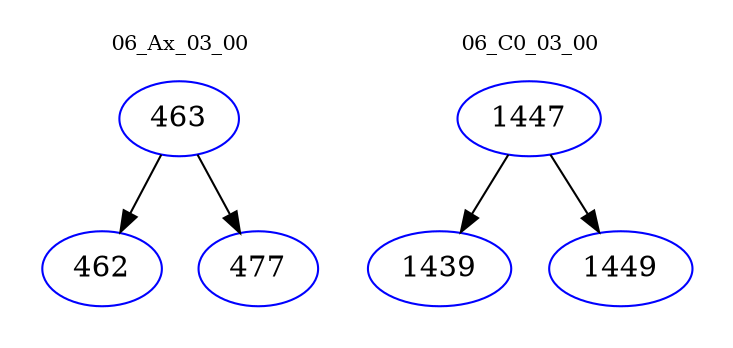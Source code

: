 digraph{
subgraph cluster_0 {
color = white
label = "06_Ax_03_00";
fontsize=10;
T0_463 [label="463", color="blue"]
T0_463 -> T0_462 [color="black"]
T0_462 [label="462", color="blue"]
T0_463 -> T0_477 [color="black"]
T0_477 [label="477", color="blue"]
}
subgraph cluster_1 {
color = white
label = "06_C0_03_00";
fontsize=10;
T1_1447 [label="1447", color="blue"]
T1_1447 -> T1_1439 [color="black"]
T1_1439 [label="1439", color="blue"]
T1_1447 -> T1_1449 [color="black"]
T1_1449 [label="1449", color="blue"]
}
}
